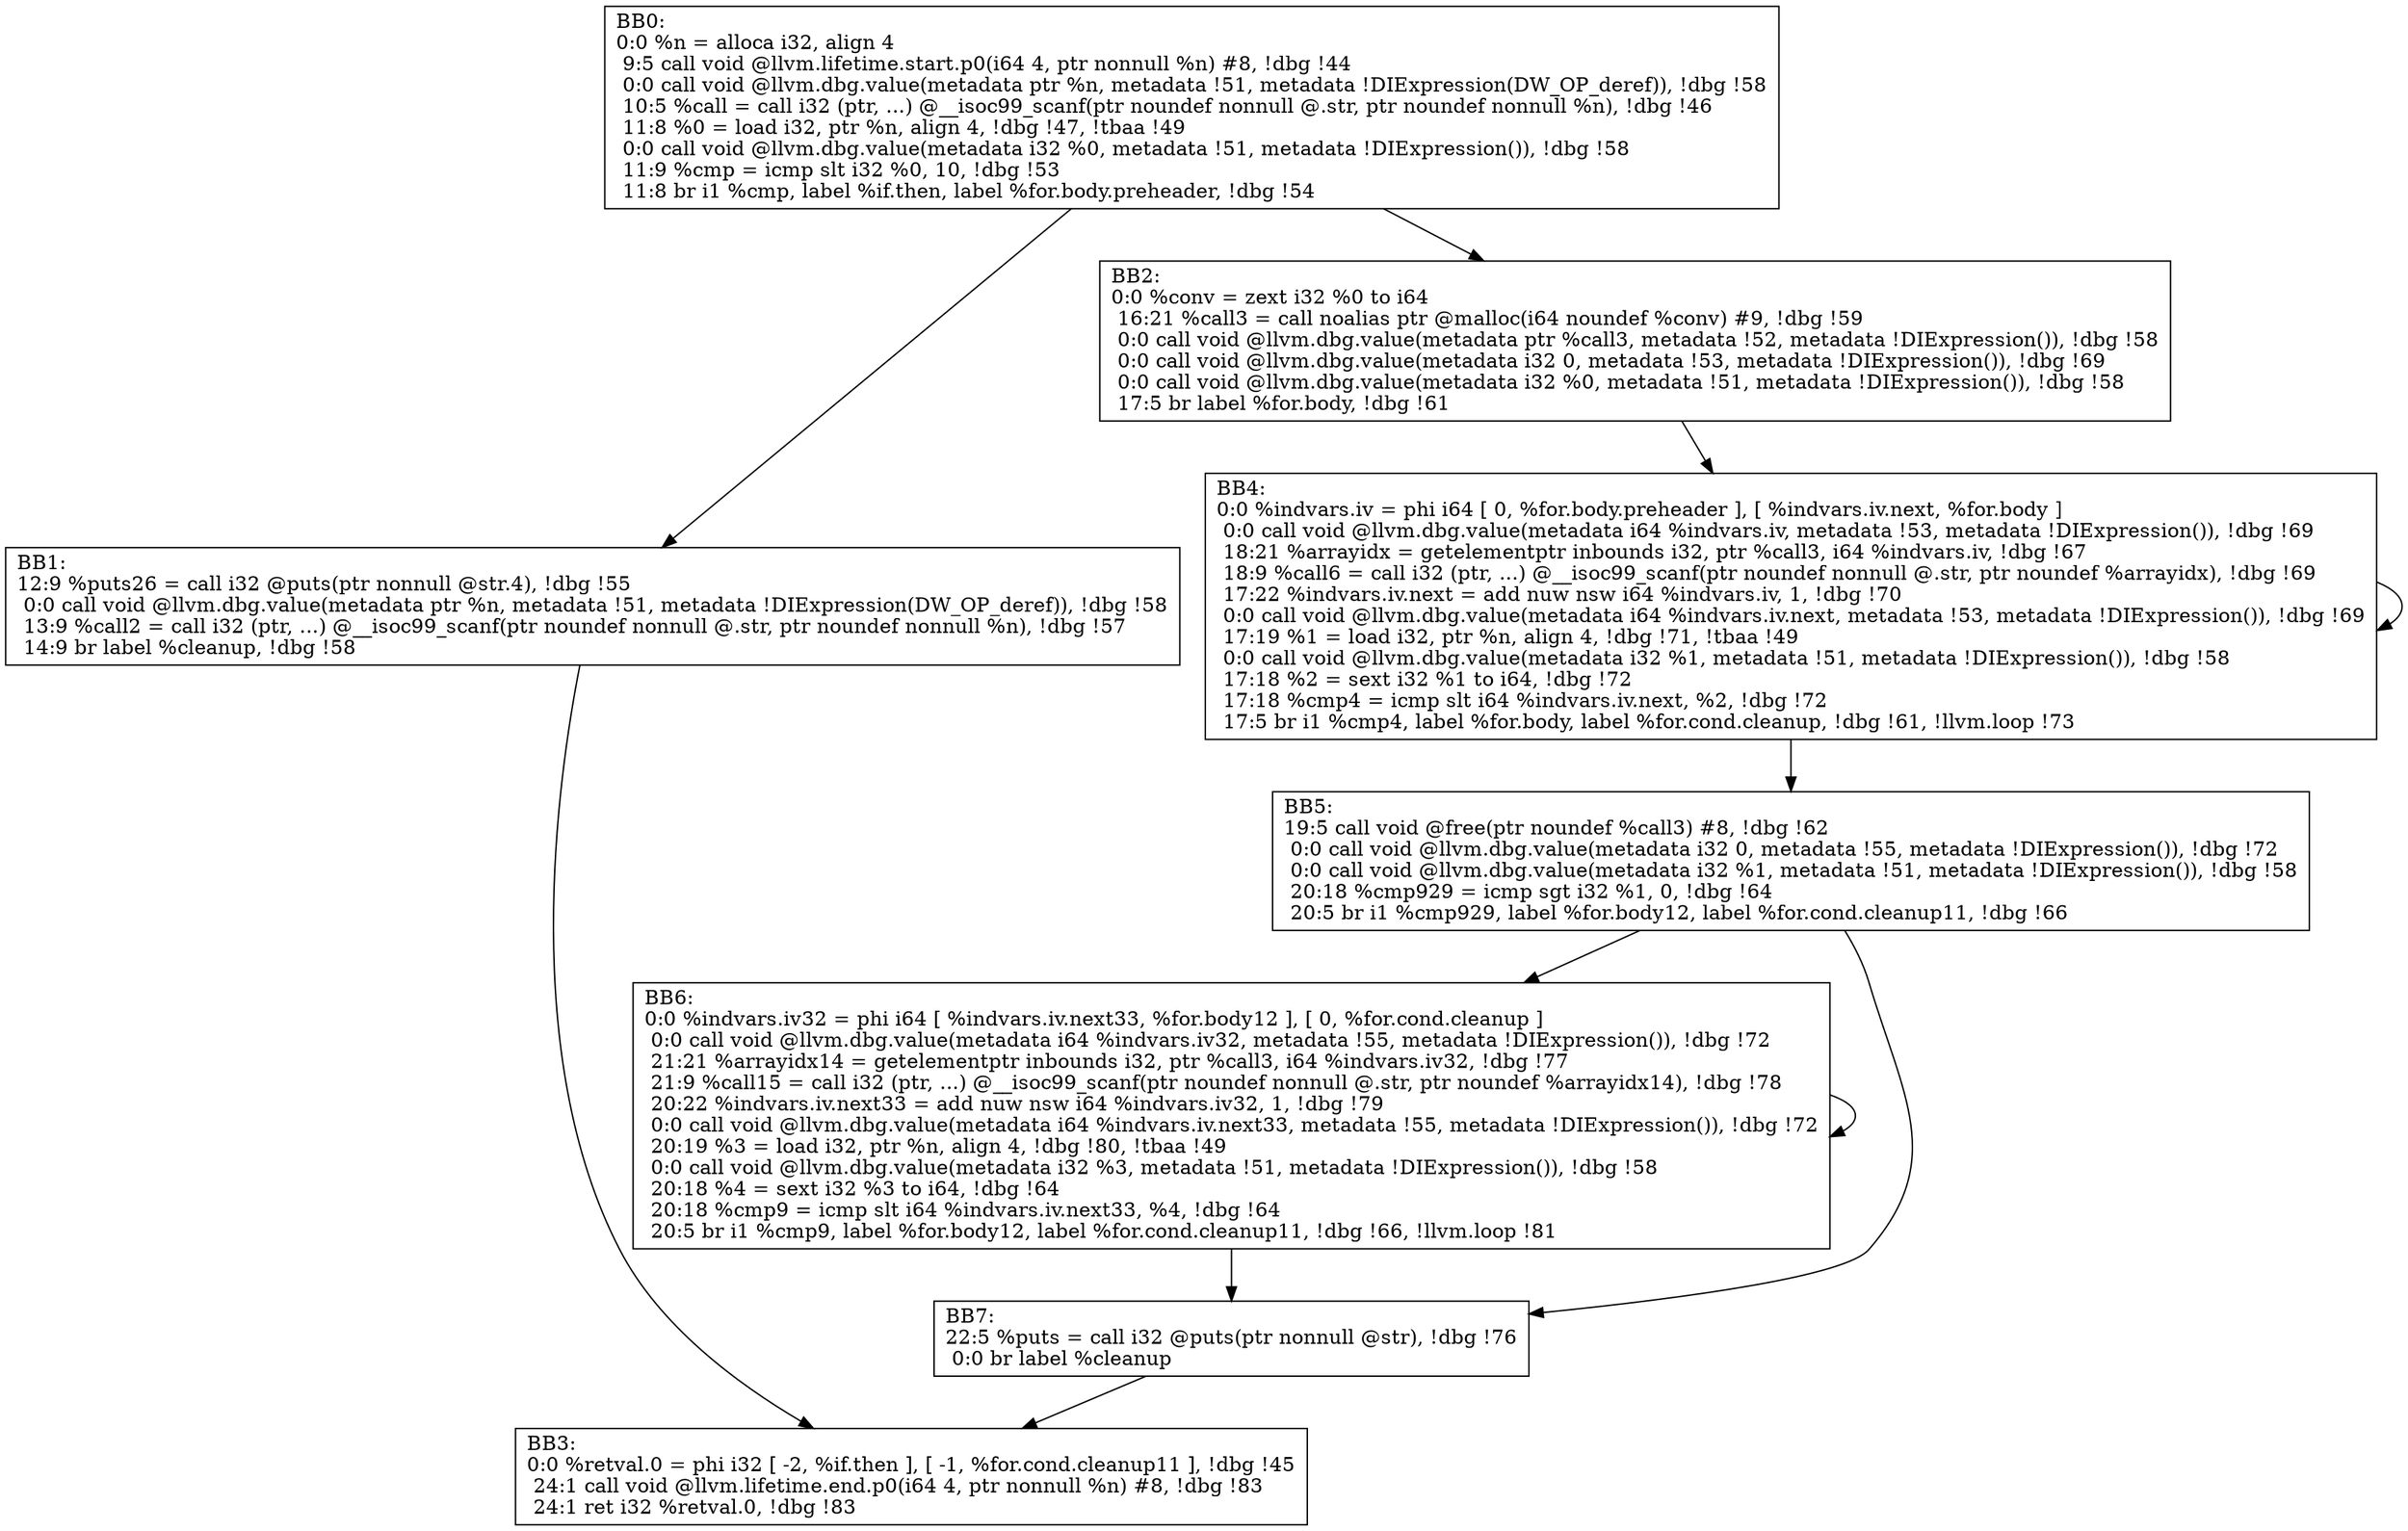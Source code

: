 digraph "CFG for'usep' function" {
	BB0-> BB1;
	BB0-> BB2;
	BB1-> BB3;
	BB2-> BB4;
	BB4-> BB4;
	BB4-> BB5;
	BB5-> BB6;
	BB5-> BB7;
	BB6-> BB6;
	BB6-> BB7;
	BB7-> BB3;
	BB0 [shape=record, label="{BB0:\l0:0   %n = alloca i32, align 4\l 9:5   call void @llvm.lifetime.start.p0(i64 4, ptr nonnull %n) #8, !dbg !44\l 0:0   call void @llvm.dbg.value(metadata ptr %n, metadata !51, metadata !DIExpression(DW_OP_deref)), !dbg !58\l 10:5   %call = call i32 (ptr, ...) @__isoc99_scanf(ptr noundef nonnull @.str, ptr noundef nonnull %n), !dbg !46\l 11:8   %0 = load i32, ptr %n, align 4, !dbg !47, !tbaa !49\l 0:0   call void @llvm.dbg.value(metadata i32 %0, metadata !51, metadata !DIExpression()), !dbg !58\l 11:9   %cmp = icmp slt i32 %0, 10, !dbg !53\l 11:8   br i1 %cmp, label %if.then, label %for.body.preheader, !dbg !54\l }"];
	BB1 [shape=record, label="{BB1:\l12:9   %puts26 = call i32 @puts(ptr nonnull @str.4), !dbg !55\l 0:0   call void @llvm.dbg.value(metadata ptr %n, metadata !51, metadata !DIExpression(DW_OP_deref)), !dbg !58\l 13:9   %call2 = call i32 (ptr, ...) @__isoc99_scanf(ptr noundef nonnull @.str, ptr noundef nonnull %n), !dbg !57\l 14:9   br label %cleanup, !dbg !58\l }"];
	BB2 [shape=record, label="{BB2:\l0:0   %conv = zext i32 %0 to i64\l 16:21   %call3 = call noalias ptr @malloc(i64 noundef %conv) #9, !dbg !59\l 0:0   call void @llvm.dbg.value(metadata ptr %call3, metadata !52, metadata !DIExpression()), !dbg !58\l 0:0   call void @llvm.dbg.value(metadata i32 0, metadata !53, metadata !DIExpression()), !dbg !69\l 0:0   call void @llvm.dbg.value(metadata i32 %0, metadata !51, metadata !DIExpression()), !dbg !58\l 17:5   br label %for.body, !dbg !61\l }"];
	BB3 [shape=record, label="{BB3:\l0:0   %retval.0 = phi i32 [ -2, %if.then ], [ -1, %for.cond.cleanup11 ], !dbg !45\l 24:1   call void @llvm.lifetime.end.p0(i64 4, ptr nonnull %n) #8, !dbg !83\l 24:1   ret i32 %retval.0, !dbg !83\l }"];
	BB4 [shape=record, label="{BB4:\l0:0   %indvars.iv = phi i64 [ 0, %for.body.preheader ], [ %indvars.iv.next, %for.body ]\l 0:0   call void @llvm.dbg.value(metadata i64 %indvars.iv, metadata !53, metadata !DIExpression()), !dbg !69\l 18:21   %arrayidx = getelementptr inbounds i32, ptr %call3, i64 %indvars.iv, !dbg !67\l 18:9   %call6 = call i32 (ptr, ...) @__isoc99_scanf(ptr noundef nonnull @.str, ptr noundef %arrayidx), !dbg !69\l 17:22   %indvars.iv.next = add nuw nsw i64 %indvars.iv, 1, !dbg !70\l 0:0   call void @llvm.dbg.value(metadata i64 %indvars.iv.next, metadata !53, metadata !DIExpression()), !dbg !69\l 17:19   %1 = load i32, ptr %n, align 4, !dbg !71, !tbaa !49\l 0:0   call void @llvm.dbg.value(metadata i32 %1, metadata !51, metadata !DIExpression()), !dbg !58\l 17:18   %2 = sext i32 %1 to i64, !dbg !72\l 17:18   %cmp4 = icmp slt i64 %indvars.iv.next, %2, !dbg !72\l 17:5   br i1 %cmp4, label %for.body, label %for.cond.cleanup, !dbg !61, !llvm.loop !73\l }"];
	BB5 [shape=record, label="{BB5:\l19:5   call void @free(ptr noundef %call3) #8, !dbg !62\l 0:0   call void @llvm.dbg.value(metadata i32 0, metadata !55, metadata !DIExpression()), !dbg !72\l 0:0   call void @llvm.dbg.value(metadata i32 %1, metadata !51, metadata !DIExpression()), !dbg !58\l 20:18   %cmp929 = icmp sgt i32 %1, 0, !dbg !64\l 20:5   br i1 %cmp929, label %for.body12, label %for.cond.cleanup11, !dbg !66\l }"];
	BB6 [shape=record, label="{BB6:\l0:0   %indvars.iv32 = phi i64 [ %indvars.iv.next33, %for.body12 ], [ 0, %for.cond.cleanup ]\l 0:0   call void @llvm.dbg.value(metadata i64 %indvars.iv32, metadata !55, metadata !DIExpression()), !dbg !72\l 21:21   %arrayidx14 = getelementptr inbounds i32, ptr %call3, i64 %indvars.iv32, !dbg !77\l 21:9   %call15 = call i32 (ptr, ...) @__isoc99_scanf(ptr noundef nonnull @.str, ptr noundef %arrayidx14), !dbg !78\l 20:22   %indvars.iv.next33 = add nuw nsw i64 %indvars.iv32, 1, !dbg !79\l 0:0   call void @llvm.dbg.value(metadata i64 %indvars.iv.next33, metadata !55, metadata !DIExpression()), !dbg !72\l 20:19   %3 = load i32, ptr %n, align 4, !dbg !80, !tbaa !49\l 0:0   call void @llvm.dbg.value(metadata i32 %3, metadata !51, metadata !DIExpression()), !dbg !58\l 20:18   %4 = sext i32 %3 to i64, !dbg !64\l 20:18   %cmp9 = icmp slt i64 %indvars.iv.next33, %4, !dbg !64\l 20:5   br i1 %cmp9, label %for.body12, label %for.cond.cleanup11, !dbg !66, !llvm.loop !81\l }"];
	BB7 [shape=record, label="{BB7:\l22:5   %puts = call i32 @puts(ptr nonnull @str), !dbg !76\l 0:0   br label %cleanup\l }"];
}

